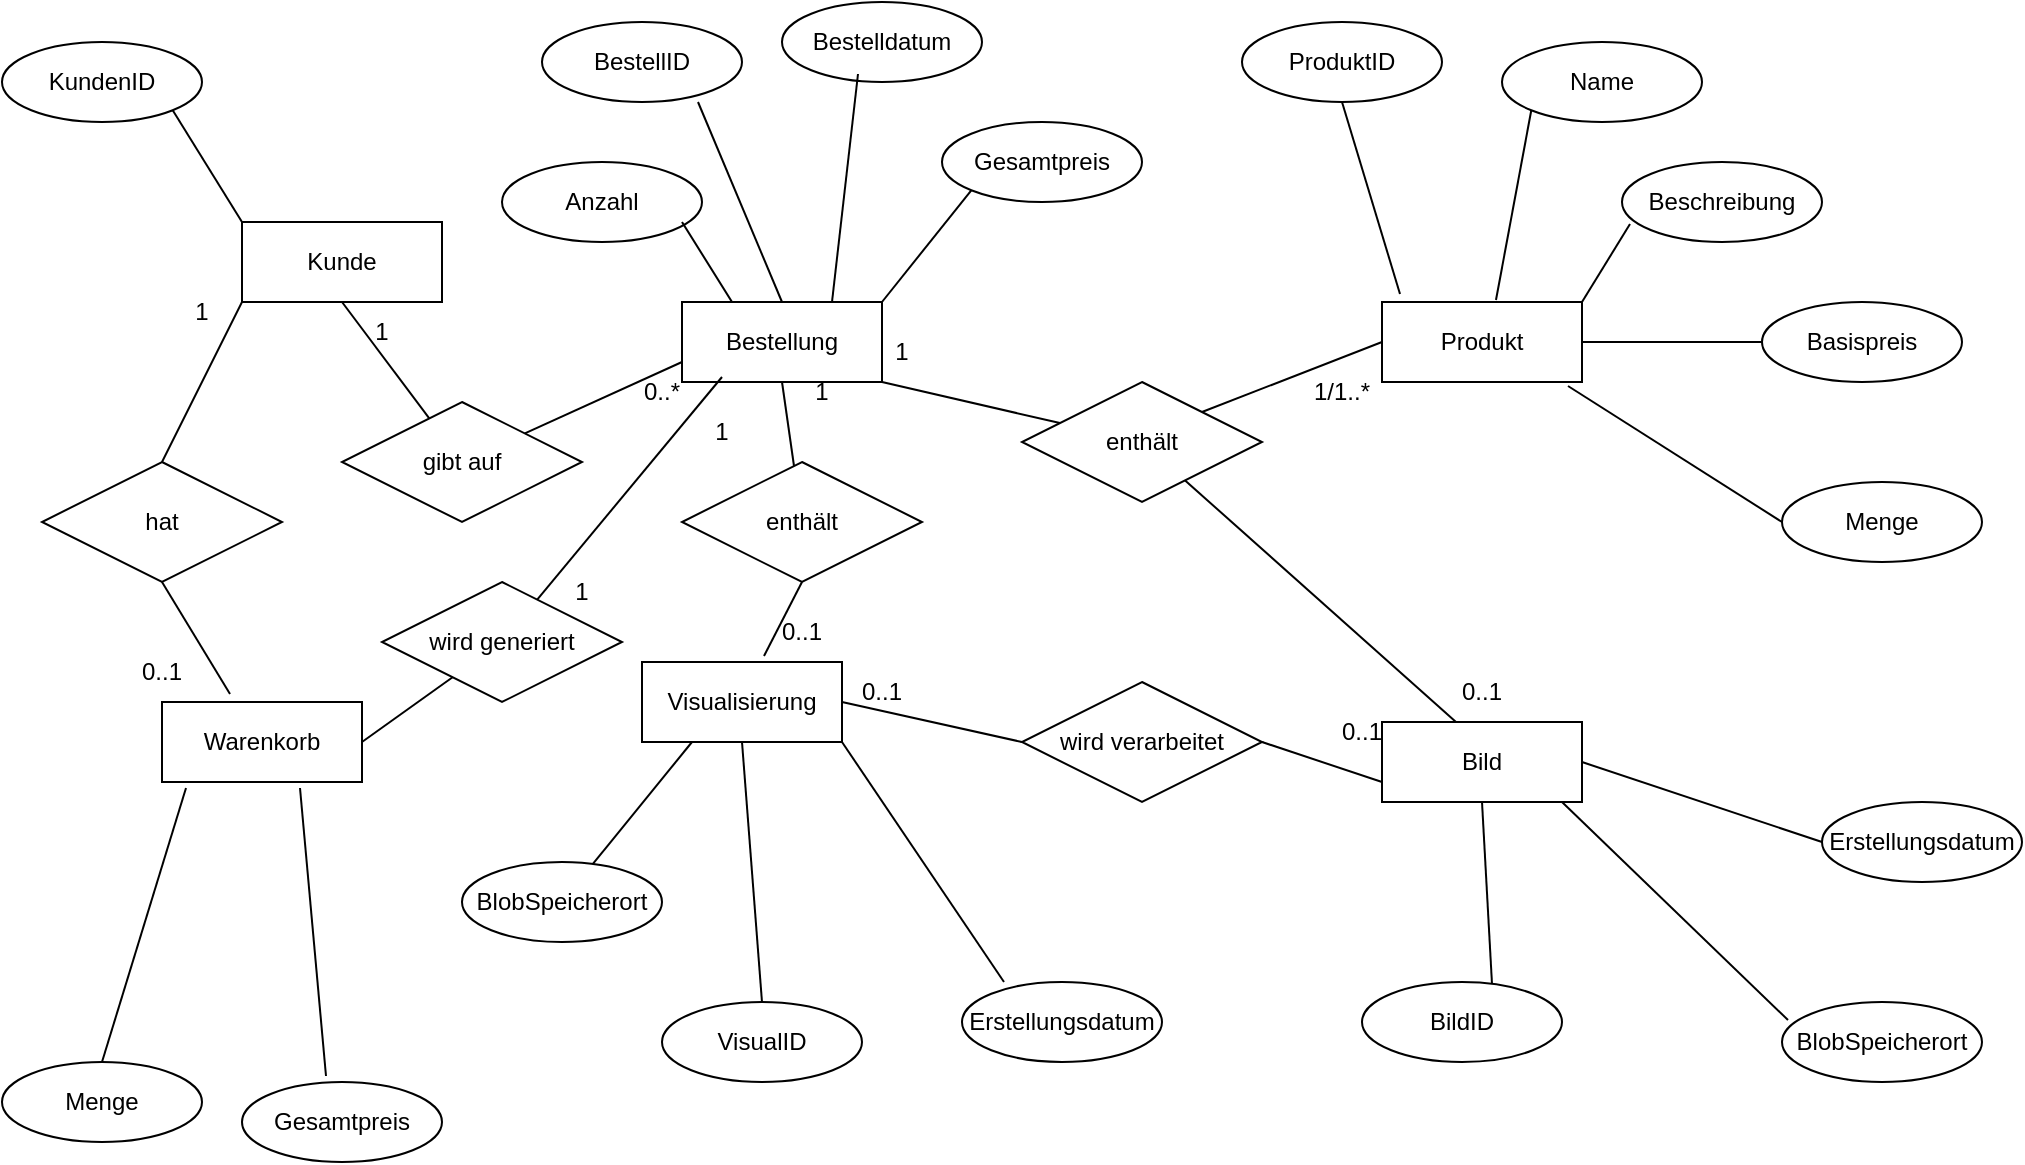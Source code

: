 <mxfile version="28.2.8">
  <diagram id="Lsy-22I8Hg-AEkNriub8" name="Seite-1">
    <mxGraphModel dx="1224" dy="1102" grid="1" gridSize="10" guides="1" tooltips="1" connect="1" arrows="1" fold="1" page="1" pageScale="1" pageWidth="1169" pageHeight="1654" background="light-dark(#FFFFFF,#0000FF)" math="0" shadow="0">
      <root>
        <mxCell id="0" />
        <mxCell id="1" parent="0" />
        <mxCell id="0hPePS6Xj92SxkROrUQc-1" value="Kunde" style="whiteSpace=wrap;html=1;align=center;" vertex="1" parent="1">
          <mxGeometry x="120" y="200" width="100" height="40" as="geometry" />
        </mxCell>
        <mxCell id="0hPePS6Xj92SxkROrUQc-2" value="KundenID" style="ellipse;whiteSpace=wrap;html=1;align=center;" vertex="1" parent="1">
          <mxGeometry y="110" width="100" height="40" as="geometry" />
        </mxCell>
        <mxCell id="0hPePS6Xj92SxkROrUQc-3" value="Bestellung" style="whiteSpace=wrap;html=1;align=center;" vertex="1" parent="1">
          <mxGeometry x="340" y="240" width="100" height="40" as="geometry" />
        </mxCell>
        <mxCell id="0hPePS6Xj92SxkROrUQc-4" value="Bestelldatum" style="ellipse;whiteSpace=wrap;html=1;align=center;" vertex="1" parent="1">
          <mxGeometry x="390" y="90" width="100" height="40" as="geometry" />
        </mxCell>
        <mxCell id="0hPePS6Xj92SxkROrUQc-5" value="Gesamtpreis" style="ellipse;whiteSpace=wrap;html=1;align=center;" vertex="1" parent="1">
          <mxGeometry x="470" y="150" width="100" height="40" as="geometry" />
        </mxCell>
        <mxCell id="0hPePS6Xj92SxkROrUQc-6" value="Anzahl" style="ellipse;whiteSpace=wrap;html=1;align=center;" vertex="1" parent="1">
          <mxGeometry x="250" y="170" width="100" height="40" as="geometry" />
        </mxCell>
        <mxCell id="0hPePS6Xj92SxkROrUQc-7" value="BestellID" style="ellipse;whiteSpace=wrap;html=1;align=center;" vertex="1" parent="1">
          <mxGeometry x="270" y="100" width="100" height="40" as="geometry" />
        </mxCell>
        <mxCell id="0hPePS6Xj92SxkROrUQc-8" value="Produkt" style="whiteSpace=wrap;html=1;align=center;" vertex="1" parent="1">
          <mxGeometry x="690" y="240" width="100" height="40" as="geometry" />
        </mxCell>
        <mxCell id="0hPePS6Xj92SxkROrUQc-9" value="ProduktID" style="ellipse;whiteSpace=wrap;html=1;align=center;" vertex="1" parent="1">
          <mxGeometry x="620" y="100" width="100" height="40" as="geometry" />
        </mxCell>
        <mxCell id="0hPePS6Xj92SxkROrUQc-10" value="Menge" style="ellipse;whiteSpace=wrap;html=1;align=center;" vertex="1" parent="1">
          <mxGeometry x="890" y="330" width="100" height="40" as="geometry" />
        </mxCell>
        <mxCell id="0hPePS6Xj92SxkROrUQc-11" value="Basispreis" style="ellipse;whiteSpace=wrap;html=1;align=center;" vertex="1" parent="1">
          <mxGeometry x="880" y="240" width="100" height="40" as="geometry" />
        </mxCell>
        <mxCell id="0hPePS6Xj92SxkROrUQc-12" value="Name" style="ellipse;whiteSpace=wrap;html=1;align=center;" vertex="1" parent="1">
          <mxGeometry x="750" y="110" width="100" height="40" as="geometry" />
        </mxCell>
        <mxCell id="0hPePS6Xj92SxkROrUQc-13" value="Beschreibung" style="ellipse;whiteSpace=wrap;html=1;align=center;" vertex="1" parent="1">
          <mxGeometry x="810" y="170" width="100" height="40" as="geometry" />
        </mxCell>
        <mxCell id="0hPePS6Xj92SxkROrUQc-14" value="Visualisierung" style="whiteSpace=wrap;html=1;align=center;" vertex="1" parent="1">
          <mxGeometry x="320" y="420" width="100" height="40" as="geometry" />
        </mxCell>
        <mxCell id="0hPePS6Xj92SxkROrUQc-15" value="BlobSpeicherort" style="ellipse;whiteSpace=wrap;html=1;align=center;" vertex="1" parent="1">
          <mxGeometry x="230" y="520" width="100" height="40" as="geometry" />
        </mxCell>
        <mxCell id="0hPePS6Xj92SxkROrUQc-16" value="VisualID" style="ellipse;whiteSpace=wrap;html=1;align=center;" vertex="1" parent="1">
          <mxGeometry x="330" y="590" width="100" height="40" as="geometry" />
        </mxCell>
        <mxCell id="0hPePS6Xj92SxkROrUQc-17" value="Erstellungsdatum" style="ellipse;whiteSpace=wrap;html=1;align=center;" vertex="1" parent="1">
          <mxGeometry x="480" y="580" width="100" height="40" as="geometry" />
        </mxCell>
        <mxCell id="0hPePS6Xj92SxkROrUQc-18" value="Bild" style="whiteSpace=wrap;html=1;align=center;" vertex="1" parent="1">
          <mxGeometry x="690" y="450" width="100" height="40" as="geometry" />
        </mxCell>
        <mxCell id="0hPePS6Xj92SxkROrUQc-19" value="BildID" style="ellipse;whiteSpace=wrap;html=1;align=center;" vertex="1" parent="1">
          <mxGeometry x="680" y="580" width="100" height="40" as="geometry" />
        </mxCell>
        <mxCell id="0hPePS6Xj92SxkROrUQc-20" value="BlobSpeicherort" style="ellipse;whiteSpace=wrap;html=1;align=center;" vertex="1" parent="1">
          <mxGeometry x="890" y="590" width="100" height="40" as="geometry" />
        </mxCell>
        <mxCell id="0hPePS6Xj92SxkROrUQc-21" value="Erstellungsdatum" style="ellipse;whiteSpace=wrap;html=1;align=center;" vertex="1" parent="1">
          <mxGeometry x="910" y="490" width="100" height="40" as="geometry" />
        </mxCell>
        <mxCell id="0hPePS6Xj92SxkROrUQc-22" value="" style="endArrow=none;html=1;rounded=0;entryX=1;entryY=1;entryDx=0;entryDy=0;exitX=0;exitY=0;exitDx=0;exitDy=0;" edge="1" parent="1" source="0hPePS6Xj92SxkROrUQc-1" target="0hPePS6Xj92SxkROrUQc-2">
          <mxGeometry width="50" height="50" relative="1" as="geometry">
            <mxPoint x="40" y="240" as="sourcePoint" />
            <mxPoint x="90" y="190" as="targetPoint" />
          </mxGeometry>
        </mxCell>
        <mxCell id="0hPePS6Xj92SxkROrUQc-23" value="" style="endArrow=none;html=1;rounded=0;exitX=0.25;exitY=0;exitDx=0;exitDy=0;entryX=0.9;entryY=0.75;entryDx=0;entryDy=0;entryPerimeter=0;" edge="1" parent="1" source="0hPePS6Xj92SxkROrUQc-3" target="0hPePS6Xj92SxkROrUQc-6">
          <mxGeometry width="50" height="50" relative="1" as="geometry">
            <mxPoint x="360" y="230" as="sourcePoint" />
            <mxPoint x="340" y="210" as="targetPoint" />
          </mxGeometry>
        </mxCell>
        <mxCell id="0hPePS6Xj92SxkROrUQc-24" value="" style="endArrow=none;html=1;rounded=0;entryX=0.78;entryY=1;entryDx=0;entryDy=0;exitX=0.5;exitY=0;exitDx=0;exitDy=0;entryPerimeter=0;" edge="1" parent="1" source="0hPePS6Xj92SxkROrUQc-3" target="0hPePS6Xj92SxkROrUQc-7">
          <mxGeometry width="50" height="50" relative="1" as="geometry">
            <mxPoint x="385" y="206" as="sourcePoint" />
            <mxPoint x="350" y="150" as="targetPoint" />
          </mxGeometry>
        </mxCell>
        <mxCell id="0hPePS6Xj92SxkROrUQc-25" value="" style="endArrow=none;html=1;rounded=0;entryX=0.38;entryY=0.9;entryDx=0;entryDy=0;exitX=0.75;exitY=0;exitDx=0;exitDy=0;entryPerimeter=0;" edge="1" parent="1" source="0hPePS6Xj92SxkROrUQc-3" target="0hPePS6Xj92SxkROrUQc-4">
          <mxGeometry width="50" height="50" relative="1" as="geometry">
            <mxPoint x="455" y="226" as="sourcePoint" />
            <mxPoint x="420" y="170" as="targetPoint" />
          </mxGeometry>
        </mxCell>
        <mxCell id="0hPePS6Xj92SxkROrUQc-26" value="" style="endArrow=none;html=1;rounded=0;entryX=0;entryY=1;entryDx=0;entryDy=0;exitX=1;exitY=0;exitDx=0;exitDy=0;" edge="1" parent="1" source="0hPePS6Xj92SxkROrUQc-3" target="0hPePS6Xj92SxkROrUQc-5">
          <mxGeometry width="50" height="50" relative="1" as="geometry">
            <mxPoint x="515" y="266" as="sourcePoint" />
            <mxPoint x="480" y="210" as="targetPoint" />
          </mxGeometry>
        </mxCell>
        <mxCell id="0hPePS6Xj92SxkROrUQc-27" value="" style="endArrow=none;html=1;rounded=0;entryX=0.5;entryY=1;entryDx=0;entryDy=0;exitX=0.09;exitY=-0.1;exitDx=0;exitDy=0;exitPerimeter=0;" edge="1" parent="1" source="0hPePS6Xj92SxkROrUQc-8" target="0hPePS6Xj92SxkROrUQc-9">
          <mxGeometry width="50" height="50" relative="1" as="geometry">
            <mxPoint x="685" y="266" as="sourcePoint" />
            <mxPoint x="650" y="210" as="targetPoint" />
          </mxGeometry>
        </mxCell>
        <mxCell id="0hPePS6Xj92SxkROrUQc-28" value="" style="endArrow=none;html=1;rounded=0;entryX=0;entryY=1;entryDx=0;entryDy=0;exitX=0.57;exitY=-0.025;exitDx=0;exitDy=0;exitPerimeter=0;" edge="1" parent="1" source="0hPePS6Xj92SxkROrUQc-8" target="0hPePS6Xj92SxkROrUQc-12">
          <mxGeometry width="50" height="50" relative="1" as="geometry">
            <mxPoint x="775" y="236" as="sourcePoint" />
            <mxPoint x="740" y="180" as="targetPoint" />
          </mxGeometry>
        </mxCell>
        <mxCell id="0hPePS6Xj92SxkROrUQc-29" value="" style="endArrow=none;html=1;rounded=0;entryX=0.04;entryY=0.775;entryDx=0;entryDy=0;exitX=1;exitY=0;exitDx=0;exitDy=0;entryPerimeter=0;" edge="1" parent="1" source="0hPePS6Xj92SxkROrUQc-8" target="0hPePS6Xj92SxkROrUQc-13">
          <mxGeometry width="50" height="50" relative="1" as="geometry">
            <mxPoint x="855" y="296" as="sourcePoint" />
            <mxPoint x="820" y="240" as="targetPoint" />
          </mxGeometry>
        </mxCell>
        <mxCell id="0hPePS6Xj92SxkROrUQc-30" value="" style="endArrow=none;html=1;rounded=0;entryX=1;entryY=0.5;entryDx=0;entryDy=0;exitX=0;exitY=0.5;exitDx=0;exitDy=0;" edge="1" parent="1" source="0hPePS6Xj92SxkROrUQc-11" target="0hPePS6Xj92SxkROrUQc-8">
          <mxGeometry width="50" height="50" relative="1" as="geometry">
            <mxPoint x="845" y="326" as="sourcePoint" />
            <mxPoint x="810" y="270" as="targetPoint" />
          </mxGeometry>
        </mxCell>
        <mxCell id="0hPePS6Xj92SxkROrUQc-31" value="" style="endArrow=none;html=1;rounded=0;entryX=0.93;entryY=1.05;entryDx=0;entryDy=0;exitX=0;exitY=0.5;exitDx=0;exitDy=0;entryPerimeter=0;" edge="1" parent="1" source="0hPePS6Xj92SxkROrUQc-10" target="0hPePS6Xj92SxkROrUQc-8">
          <mxGeometry width="50" height="50" relative="1" as="geometry">
            <mxPoint x="865" y="376" as="sourcePoint" />
            <mxPoint x="830" y="320" as="targetPoint" />
          </mxGeometry>
        </mxCell>
        <mxCell id="0hPePS6Xj92SxkROrUQc-32" value="" style="endArrow=none;html=1;rounded=0;entryX=1;entryY=0.5;entryDx=0;entryDy=0;exitX=0;exitY=0.5;exitDx=0;exitDy=0;" edge="1" parent="1" source="0hPePS6Xj92SxkROrUQc-21" target="0hPePS6Xj92SxkROrUQc-18">
          <mxGeometry width="50" height="50" relative="1" as="geometry">
            <mxPoint x="875" y="556" as="sourcePoint" />
            <mxPoint x="840" y="500" as="targetPoint" />
          </mxGeometry>
        </mxCell>
        <mxCell id="0hPePS6Xj92SxkROrUQc-33" value="" style="endArrow=none;html=1;rounded=0;entryX=0.9;entryY=1;entryDx=0;entryDy=0;exitX=0.03;exitY=0.225;exitDx=0;exitDy=0;entryPerimeter=0;exitPerimeter=0;" edge="1" parent="1" source="0hPePS6Xj92SxkROrUQc-20" target="0hPePS6Xj92SxkROrUQc-18">
          <mxGeometry width="50" height="50" relative="1" as="geometry">
            <mxPoint x="805" y="576" as="sourcePoint" />
            <mxPoint x="770" y="520" as="targetPoint" />
          </mxGeometry>
        </mxCell>
        <mxCell id="0hPePS6Xj92SxkROrUQc-34" value="" style="endArrow=none;html=1;rounded=0;entryX=0.5;entryY=1;entryDx=0;entryDy=0;exitX=0.65;exitY=0.025;exitDx=0;exitDy=0;exitPerimeter=0;" edge="1" parent="1" source="0hPePS6Xj92SxkROrUQc-19" target="0hPePS6Xj92SxkROrUQc-18">
          <mxGeometry width="50" height="50" relative="1" as="geometry">
            <mxPoint x="775" y="576" as="sourcePoint" />
            <mxPoint x="740" y="520" as="targetPoint" />
          </mxGeometry>
        </mxCell>
        <mxCell id="0hPePS6Xj92SxkROrUQc-35" value="" style="endArrow=none;html=1;rounded=0;entryX=0.25;entryY=1;entryDx=0;entryDy=0;" edge="1" parent="1" source="0hPePS6Xj92SxkROrUQc-15" target="0hPePS6Xj92SxkROrUQc-14">
          <mxGeometry width="50" height="50" relative="1" as="geometry">
            <mxPoint x="395" y="556" as="sourcePoint" />
            <mxPoint x="360" y="500" as="targetPoint" />
          </mxGeometry>
        </mxCell>
        <mxCell id="0hPePS6Xj92SxkROrUQc-36" value="" style="endArrow=none;html=1;rounded=0;entryX=0.5;entryY=1;entryDx=0;entryDy=0;exitX=0.5;exitY=0;exitDx=0;exitDy=0;" edge="1" parent="1" source="0hPePS6Xj92SxkROrUQc-16" target="0hPePS6Xj92SxkROrUQc-14">
          <mxGeometry width="50" height="50" relative="1" as="geometry">
            <mxPoint x="425" y="576" as="sourcePoint" />
            <mxPoint x="390" y="520" as="targetPoint" />
          </mxGeometry>
        </mxCell>
        <mxCell id="0hPePS6Xj92SxkROrUQc-37" value="" style="endArrow=none;html=1;rounded=0;entryX=1;entryY=1;entryDx=0;entryDy=0;exitX=0.21;exitY=0;exitDx=0;exitDy=0;exitPerimeter=0;" edge="1" parent="1" source="0hPePS6Xj92SxkROrUQc-17" target="0hPePS6Xj92SxkROrUQc-14">
          <mxGeometry width="50" height="50" relative="1" as="geometry">
            <mxPoint x="480" y="580" as="sourcePoint" />
            <mxPoint x="450" y="530" as="targetPoint" />
          </mxGeometry>
        </mxCell>
        <mxCell id="0hPePS6Xj92SxkROrUQc-38" value="gibt auf" style="shape=rhombus;perimeter=rhombusPerimeter;whiteSpace=wrap;html=1;align=center;" vertex="1" parent="1">
          <mxGeometry x="170" y="290" width="120" height="60" as="geometry" />
        </mxCell>
        <mxCell id="0hPePS6Xj92SxkROrUQc-39" value="enthält" style="shape=rhombus;perimeter=rhombusPerimeter;whiteSpace=wrap;html=1;align=center;" vertex="1" parent="1">
          <mxGeometry x="510" y="280" width="120" height="60" as="geometry" />
        </mxCell>
        <mxCell id="0hPePS6Xj92SxkROrUQc-40" value="enthält" style="shape=rhombus;perimeter=rhombusPerimeter;whiteSpace=wrap;html=1;align=center;" vertex="1" parent="1">
          <mxGeometry x="340" y="320" width="120" height="60" as="geometry" />
        </mxCell>
        <mxCell id="0hPePS6Xj92SxkROrUQc-41" value="wird verarbeitet" style="shape=rhombus;perimeter=rhombusPerimeter;whiteSpace=wrap;html=1;align=center;" vertex="1" parent="1">
          <mxGeometry x="510" y="430" width="120" height="60" as="geometry" />
        </mxCell>
        <mxCell id="0hPePS6Xj92SxkROrUQc-42" value="" style="endArrow=none;html=1;rounded=0;entryX=0.5;entryY=1;entryDx=0;entryDy=0;" edge="1" parent="1" source="0hPePS6Xj92SxkROrUQc-38" target="0hPePS6Xj92SxkROrUQc-1">
          <mxGeometry width="50" height="50" relative="1" as="geometry">
            <mxPoint x="130" y="310" as="sourcePoint" />
            <mxPoint x="180" y="260" as="targetPoint" />
          </mxGeometry>
        </mxCell>
        <mxCell id="0hPePS6Xj92SxkROrUQc-43" value="" style="endArrow=none;html=1;rounded=0;entryX=0;entryY=0.75;entryDx=0;entryDy=0;" edge="1" parent="1" source="0hPePS6Xj92SxkROrUQc-38" target="0hPePS6Xj92SxkROrUQc-3">
          <mxGeometry width="50" height="50" relative="1" as="geometry">
            <mxPoint x="314" y="338" as="sourcePoint" />
            <mxPoint x="270" y="280" as="targetPoint" />
          </mxGeometry>
        </mxCell>
        <mxCell id="0hPePS6Xj92SxkROrUQc-44" value="" style="endArrow=none;html=1;rounded=0;entryX=0.5;entryY=1;entryDx=0;entryDy=0;" edge="1" parent="1" source="0hPePS6Xj92SxkROrUQc-40" target="0hPePS6Xj92SxkROrUQc-3">
          <mxGeometry width="50" height="50" relative="1" as="geometry">
            <mxPoint x="494" y="338" as="sourcePoint" />
            <mxPoint x="450" y="280" as="targetPoint" />
          </mxGeometry>
        </mxCell>
        <mxCell id="0hPePS6Xj92SxkROrUQc-45" value="" style="endArrow=none;html=1;rounded=0;entryX=0.5;entryY=1;entryDx=0;entryDy=0;exitX=0.61;exitY=-0.075;exitDx=0;exitDy=0;exitPerimeter=0;" edge="1" parent="1" source="0hPePS6Xj92SxkROrUQc-14" target="0hPePS6Xj92SxkROrUQc-40">
          <mxGeometry width="50" height="50" relative="1" as="geometry">
            <mxPoint x="484" y="428" as="sourcePoint" />
            <mxPoint x="440" y="370" as="targetPoint" />
          </mxGeometry>
        </mxCell>
        <mxCell id="0hPePS6Xj92SxkROrUQc-46" value="" style="endArrow=none;html=1;rounded=0;entryX=1;entryY=1;entryDx=0;entryDy=0;" edge="1" parent="1" source="0hPePS6Xj92SxkROrUQc-39" target="0hPePS6Xj92SxkROrUQc-3">
          <mxGeometry width="50" height="50" relative="1" as="geometry">
            <mxPoint x="514" y="378" as="sourcePoint" />
            <mxPoint x="470" y="320" as="targetPoint" />
          </mxGeometry>
        </mxCell>
        <mxCell id="0hPePS6Xj92SxkROrUQc-47" value="" style="endArrow=none;html=1;rounded=0;entryX=1;entryY=0;entryDx=0;entryDy=0;exitX=0;exitY=0.5;exitDx=0;exitDy=0;" edge="1" parent="1" source="0hPePS6Xj92SxkROrUQc-8" target="0hPePS6Xj92SxkROrUQc-39">
          <mxGeometry width="50" height="50" relative="1" as="geometry">
            <mxPoint x="684" y="328" as="sourcePoint" />
            <mxPoint x="640" y="270" as="targetPoint" />
          </mxGeometry>
        </mxCell>
        <mxCell id="0hPePS6Xj92SxkROrUQc-48" value="" style="endArrow=none;html=1;rounded=0;entryX=1;entryY=0.5;entryDx=0;entryDy=0;exitX=0;exitY=0.75;exitDx=0;exitDy=0;" edge="1" parent="1" source="0hPePS6Xj92SxkROrUQc-18" target="0hPePS6Xj92SxkROrUQc-41">
          <mxGeometry width="50" height="50" relative="1" as="geometry">
            <mxPoint x="684" y="548" as="sourcePoint" />
            <mxPoint x="640" y="490" as="targetPoint" />
          </mxGeometry>
        </mxCell>
        <mxCell id="0hPePS6Xj92SxkROrUQc-49" value="" style="endArrow=none;html=1;rounded=0;entryX=1;entryY=0.5;entryDx=0;entryDy=0;exitX=0;exitY=0.5;exitDx=0;exitDy=0;" edge="1" parent="1" source="0hPePS6Xj92SxkROrUQc-41" target="0hPePS6Xj92SxkROrUQc-14">
          <mxGeometry width="50" height="50" relative="1" as="geometry">
            <mxPoint x="534" y="538" as="sourcePoint" />
            <mxPoint x="490" y="480" as="targetPoint" />
          </mxGeometry>
        </mxCell>
        <mxCell id="0hPePS6Xj92SxkROrUQc-50" value="1" style="text;html=1;whiteSpace=wrap;strokeColor=none;fillColor=none;align=center;verticalAlign=middle;rounded=0;" vertex="1" parent="1">
          <mxGeometry x="160" y="240" width="60" height="30" as="geometry" />
        </mxCell>
        <mxCell id="0hPePS6Xj92SxkROrUQc-51" value="0..*" style="text;html=1;whiteSpace=wrap;strokeColor=none;fillColor=none;align=center;verticalAlign=middle;rounded=0;" vertex="1" parent="1">
          <mxGeometry x="300" y="270" width="60" height="30" as="geometry" />
        </mxCell>
        <mxCell id="0hPePS6Xj92SxkROrUQc-52" value="1" style="text;html=1;whiteSpace=wrap;strokeColor=none;fillColor=none;align=center;verticalAlign=middle;rounded=0;" vertex="1" parent="1">
          <mxGeometry x="420" y="250" width="60" height="30" as="geometry" />
        </mxCell>
        <mxCell id="0hPePS6Xj92SxkROrUQc-53" value="1/1..*" style="text;html=1;whiteSpace=wrap;strokeColor=none;fillColor=none;align=center;verticalAlign=middle;rounded=0;" vertex="1" parent="1">
          <mxGeometry x="640" y="270" width="60" height="30" as="geometry" />
        </mxCell>
        <mxCell id="0hPePS6Xj92SxkROrUQc-54" value="1" style="text;html=1;whiteSpace=wrap;strokeColor=none;fillColor=none;align=center;verticalAlign=middle;rounded=0;" vertex="1" parent="1">
          <mxGeometry x="380" y="270" width="60" height="30" as="geometry" />
        </mxCell>
        <mxCell id="0hPePS6Xj92SxkROrUQc-55" value="0..1" style="text;html=1;whiteSpace=wrap;strokeColor=none;fillColor=none;align=center;verticalAlign=middle;rounded=0;" vertex="1" parent="1">
          <mxGeometry x="370" y="390" width="60" height="30" as="geometry" />
        </mxCell>
        <mxCell id="0hPePS6Xj92SxkROrUQc-56" value="0..1" style="text;html=1;whiteSpace=wrap;strokeColor=none;fillColor=none;align=center;verticalAlign=middle;rounded=0;" vertex="1" parent="1">
          <mxGeometry x="410" y="420" width="60" height="30" as="geometry" />
        </mxCell>
        <mxCell id="0hPePS6Xj92SxkROrUQc-57" value="0..1" style="text;html=1;whiteSpace=wrap;strokeColor=none;fillColor=none;align=center;verticalAlign=middle;rounded=0;" vertex="1" parent="1">
          <mxGeometry x="650" y="440" width="60" height="30" as="geometry" />
        </mxCell>
        <mxCell id="0hPePS6Xj92SxkROrUQc-58" value="" style="endArrow=none;html=1;rounded=0;exitX=0.37;exitY=0;exitDx=0;exitDy=0;exitPerimeter=0;" edge="1" parent="1" source="0hPePS6Xj92SxkROrUQc-18" target="0hPePS6Xj92SxkROrUQc-39">
          <mxGeometry width="50" height="50" relative="1" as="geometry">
            <mxPoint x="560" y="590" as="sourcePoint" />
            <mxPoint x="610" y="540" as="targetPoint" />
          </mxGeometry>
        </mxCell>
        <mxCell id="0hPePS6Xj92SxkROrUQc-59" value="0..1" style="text;html=1;whiteSpace=wrap;strokeColor=none;fillColor=none;align=center;verticalAlign=middle;rounded=0;" vertex="1" parent="1">
          <mxGeometry x="710" y="420" width="60" height="30" as="geometry" />
        </mxCell>
        <mxCell id="0hPePS6Xj92SxkROrUQc-60" value="Warenkorb" style="whiteSpace=wrap;html=1;align=center;" vertex="1" parent="1">
          <mxGeometry x="80" y="440" width="100" height="40" as="geometry" />
        </mxCell>
        <mxCell id="0hPePS6Xj92SxkROrUQc-61" value="Menge" style="ellipse;whiteSpace=wrap;html=1;align=center;" vertex="1" parent="1">
          <mxGeometry y="620" width="100" height="40" as="geometry" />
        </mxCell>
        <mxCell id="0hPePS6Xj92SxkROrUQc-62" value="Gesamtpreis" style="ellipse;whiteSpace=wrap;html=1;align=center;" vertex="1" parent="1">
          <mxGeometry x="120" y="630" width="100" height="40" as="geometry" />
        </mxCell>
        <mxCell id="0hPePS6Xj92SxkROrUQc-63" value="" style="endArrow=none;html=1;rounded=0;entryX=0.12;entryY=1.075;entryDx=0;entryDy=0;entryPerimeter=0;exitX=0.5;exitY=0;exitDx=0;exitDy=0;" edge="1" parent="1" source="0hPePS6Xj92SxkROrUQc-61" target="0hPePS6Xj92SxkROrUQc-60">
          <mxGeometry width="50" height="50" relative="1" as="geometry">
            <mxPoint x="70" y="581" as="sourcePoint" />
            <mxPoint x="120" y="520" as="targetPoint" />
          </mxGeometry>
        </mxCell>
        <mxCell id="0hPePS6Xj92SxkROrUQc-64" value="" style="endArrow=none;html=1;rounded=0;entryX=0.69;entryY=1.075;entryDx=0;entryDy=0;entryPerimeter=0;exitX=0.42;exitY=-0.075;exitDx=0;exitDy=0;exitPerimeter=0;" edge="1" parent="1" source="0hPePS6Xj92SxkROrUQc-62" target="0hPePS6Xj92SxkROrUQc-60">
          <mxGeometry width="50" height="50" relative="1" as="geometry">
            <mxPoint x="150" y="707" as="sourcePoint" />
            <mxPoint x="192" y="570" as="targetPoint" />
          </mxGeometry>
        </mxCell>
        <mxCell id="0hPePS6Xj92SxkROrUQc-65" value="hat" style="shape=rhombus;perimeter=rhombusPerimeter;whiteSpace=wrap;html=1;align=center;" vertex="1" parent="1">
          <mxGeometry x="20" y="320" width="120" height="60" as="geometry" />
        </mxCell>
        <mxCell id="0hPePS6Xj92SxkROrUQc-66" value="" style="endArrow=none;html=1;rounded=0;entryX=0.5;entryY=1;entryDx=0;entryDy=0;exitX=0.34;exitY=-0.1;exitDx=0;exitDy=0;exitPerimeter=0;" edge="1" parent="1" source="0hPePS6Xj92SxkROrUQc-60" target="0hPePS6Xj92SxkROrUQc-65">
          <mxGeometry width="50" height="50" relative="1" as="geometry">
            <mxPoint x="110" y="420" as="sourcePoint" />
            <mxPoint x="100" y="410" as="targetPoint" />
          </mxGeometry>
        </mxCell>
        <mxCell id="0hPePS6Xj92SxkROrUQc-67" value="" style="endArrow=none;html=1;rounded=0;entryX=0;entryY=1;entryDx=0;entryDy=0;exitX=0.5;exitY=0;exitDx=0;exitDy=0;" edge="1" parent="1" source="0hPePS6Xj92SxkROrUQc-65" target="0hPePS6Xj92SxkROrUQc-1">
          <mxGeometry width="50" height="50" relative="1" as="geometry">
            <mxPoint x="125" y="306" as="sourcePoint" />
            <mxPoint x="90" y="250" as="targetPoint" />
          </mxGeometry>
        </mxCell>
        <mxCell id="0hPePS6Xj92SxkROrUQc-68" value="1" style="text;html=1;whiteSpace=wrap;strokeColor=none;fillColor=none;align=center;verticalAlign=middle;rounded=0;" vertex="1" parent="1">
          <mxGeometry x="70" y="230" width="60" height="30" as="geometry" />
        </mxCell>
        <mxCell id="0hPePS6Xj92SxkROrUQc-69" value="0..1" style="text;html=1;whiteSpace=wrap;strokeColor=none;fillColor=none;align=center;verticalAlign=middle;rounded=0;" vertex="1" parent="1">
          <mxGeometry x="50" y="410" width="60" height="30" as="geometry" />
        </mxCell>
        <mxCell id="0hPePS6Xj92SxkROrUQc-70" value="wird generiert" style="shape=rhombus;perimeter=rhombusPerimeter;whiteSpace=wrap;html=1;align=center;" vertex="1" parent="1">
          <mxGeometry x="190" y="380" width="120" height="60" as="geometry" />
        </mxCell>
        <mxCell id="0hPePS6Xj92SxkROrUQc-71" value="" style="endArrow=none;html=1;rounded=0;exitX=1;exitY=0.5;exitDx=0;exitDy=0;" edge="1" parent="1" source="0hPePS6Xj92SxkROrUQc-60" target="0hPePS6Xj92SxkROrUQc-70">
          <mxGeometry width="50" height="50" relative="1" as="geometry">
            <mxPoint x="244" y="536" as="sourcePoint" />
            <mxPoint x="210" y="480" as="targetPoint" />
          </mxGeometry>
        </mxCell>
        <mxCell id="0hPePS6Xj92SxkROrUQc-72" value="" style="endArrow=none;html=1;rounded=0;entryX=1;entryY=0.25;entryDx=0;entryDy=0;" edge="1" parent="1" source="0hPePS6Xj92SxkROrUQc-70" target="0hPePS6Xj92SxkROrUQc-51">
          <mxGeometry width="50" height="50" relative="1" as="geometry">
            <mxPoint x="334" y="406" as="sourcePoint" />
            <mxPoint x="300" y="350" as="targetPoint" />
          </mxGeometry>
        </mxCell>
        <mxCell id="0hPePS6Xj92SxkROrUQc-73" value="1" style="text;html=1;whiteSpace=wrap;strokeColor=none;fillColor=none;align=center;verticalAlign=middle;rounded=0;" vertex="1" parent="1">
          <mxGeometry x="260" y="370" width="60" height="30" as="geometry" />
        </mxCell>
        <mxCell id="0hPePS6Xj92SxkROrUQc-74" value="1" style="text;html=1;whiteSpace=wrap;strokeColor=none;fillColor=none;align=center;verticalAlign=middle;rounded=0;" vertex="1" parent="1">
          <mxGeometry x="330" y="290" width="60" height="30" as="geometry" />
        </mxCell>
      </root>
    </mxGraphModel>
  </diagram>
</mxfile>
